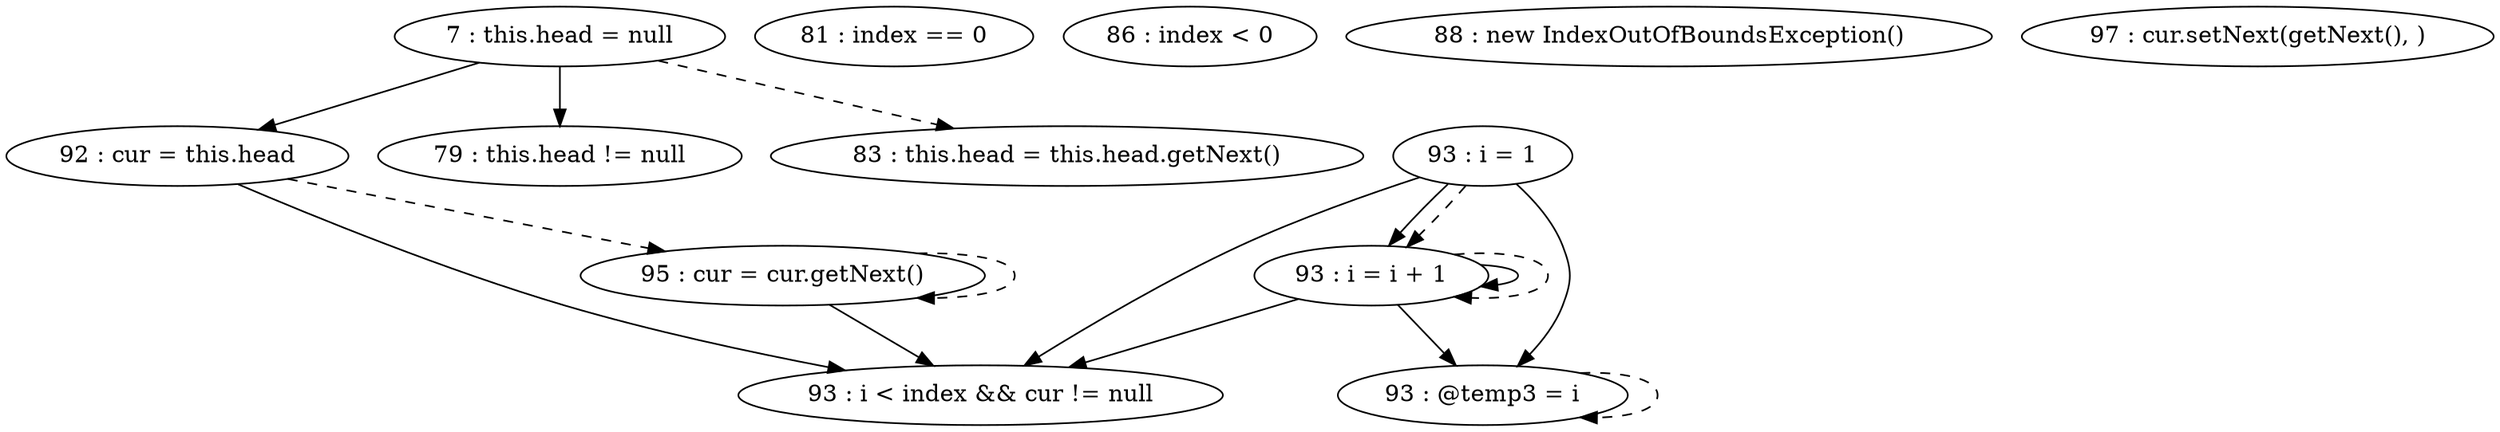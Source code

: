 digraph G {
"7 : this.head = null"
"7 : this.head = null" -> "92 : cur = this.head"
"7 : this.head = null" -> "79 : this.head != null"
"7 : this.head = null" -> "83 : this.head = this.head.getNext()" [style=dashed]
"79 : this.head != null"
"81 : index == 0"
"83 : this.head = this.head.getNext()"
"86 : index < 0"
"88 : new IndexOutOfBoundsException()"
"92 : cur = this.head"
"92 : cur = this.head" -> "93 : i < index && cur != null"
"92 : cur = this.head" -> "95 : cur = cur.getNext()" [style=dashed]
"93 : i = 1"
"93 : i = 1" -> "93 : i < index && cur != null"
"93 : i = 1" -> "93 : i = i + 1"
"93 : i = 1" -> "93 : @temp3 = i"
"93 : i = 1" -> "93 : i = i + 1" [style=dashed]
"93 : i < index && cur != null"
"95 : cur = cur.getNext()"
"95 : cur = cur.getNext()" -> "93 : i < index && cur != null"
"95 : cur = cur.getNext()" -> "95 : cur = cur.getNext()" [style=dashed]
"93 : @temp3 = i"
"93 : @temp3 = i" -> "93 : @temp3 = i" [style=dashed]
"93 : i = i + 1"
"93 : i = i + 1" -> "93 : i < index && cur != null"
"93 : i = i + 1" -> "93 : i = i + 1"
"93 : i = i + 1" -> "93 : @temp3 = i"
"93 : i = i + 1" -> "93 : i = i + 1" [style=dashed]
"97 : cur.setNext(getNext(), )"
}